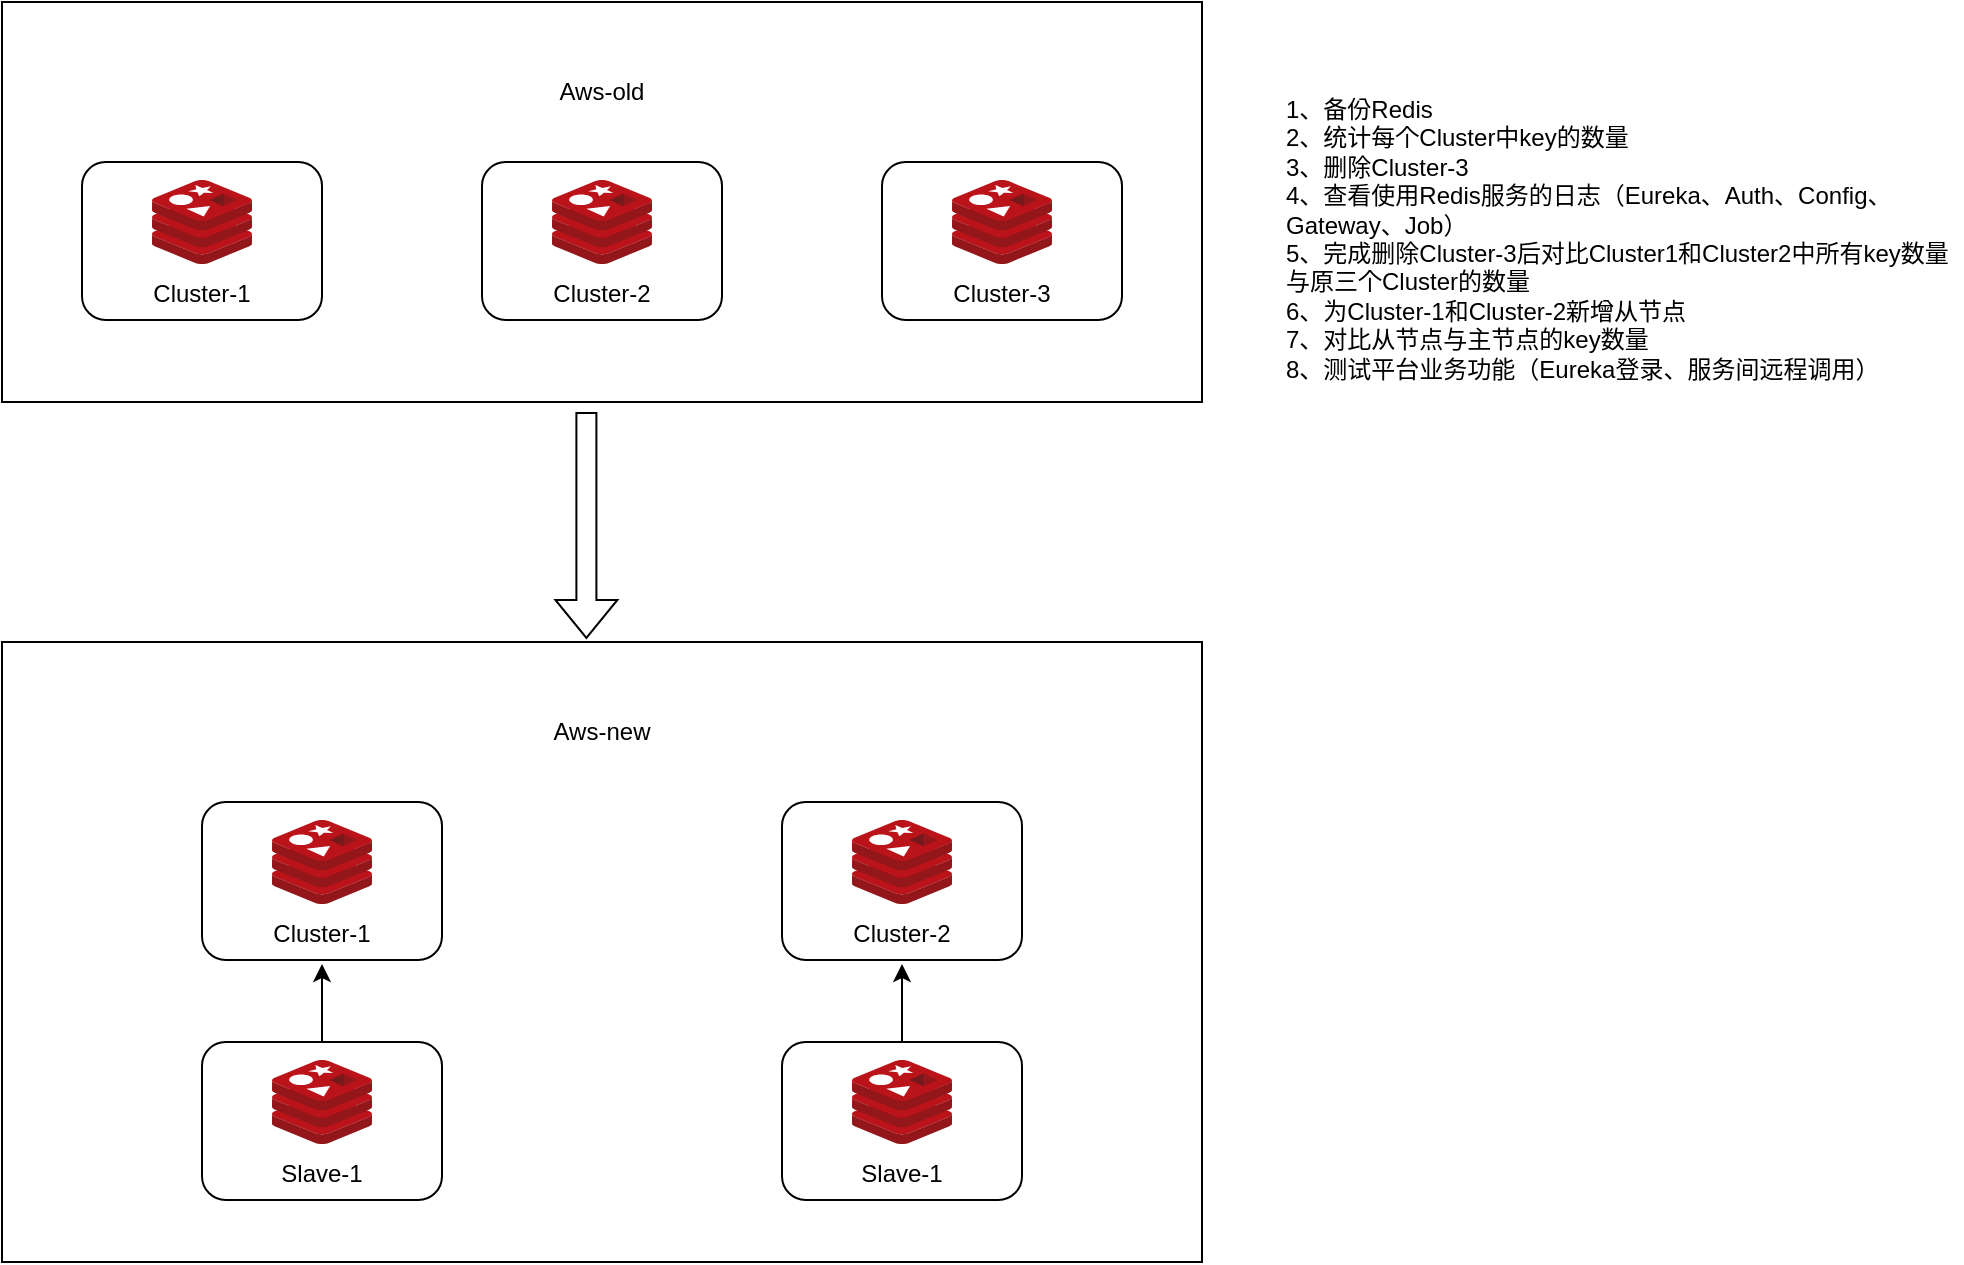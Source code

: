 <mxfile version="24.4.4" type="github">
  <diagram name="第 1 页" id="Zw_Xd7DbwDs_5MI2PyQ_">
    <mxGraphModel dx="1434" dy="772" grid="0" gridSize="10" guides="1" tooltips="1" connect="1" arrows="1" fold="1" page="1" pageScale="1" pageWidth="827" pageHeight="1169" math="0" shadow="0">
      <root>
        <mxCell id="0" />
        <mxCell id="1" parent="0" />
        <mxCell id="ZuOCNiy7mxlITMTqRG9--15" value="" style="group;" vertex="1" connectable="0" parent="1">
          <mxGeometry x="80" y="160" width="600" height="200" as="geometry" />
        </mxCell>
        <mxCell id="ZuOCNiy7mxlITMTqRG9--13" value="" style="rounded=0;whiteSpace=wrap;html=1;" vertex="1" parent="ZuOCNiy7mxlITMTqRG9--15">
          <mxGeometry width="600" height="200" as="geometry" />
        </mxCell>
        <mxCell id="ZuOCNiy7mxlITMTqRG9--4" value="" style="group;" vertex="1" connectable="0" parent="ZuOCNiy7mxlITMTqRG9--15">
          <mxGeometry x="40" y="80" width="120" height="81" as="geometry" />
        </mxCell>
        <mxCell id="ZuOCNiy7mxlITMTqRG9--2" value="" style="rounded=1;whiteSpace=wrap;html=1;" vertex="1" parent="ZuOCNiy7mxlITMTqRG9--4">
          <mxGeometry width="120" height="79" as="geometry" />
        </mxCell>
        <mxCell id="ZuOCNiy7mxlITMTqRG9--1" value="" style="image;aspect=fixed;html=1;points=[];align=center;fontSize=12;image=img/lib/mscae/Cache_Redis_Product.svg;" vertex="1" parent="ZuOCNiy7mxlITMTqRG9--4">
          <mxGeometry x="35" y="9" width="50" height="42" as="geometry" />
        </mxCell>
        <mxCell id="ZuOCNiy7mxlITMTqRG9--3" value="Cluster-1" style="text;html=1;align=center;verticalAlign=middle;whiteSpace=wrap;rounded=0;" vertex="1" parent="ZuOCNiy7mxlITMTqRG9--4">
          <mxGeometry x="30" y="51" width="60" height="30" as="geometry" />
        </mxCell>
        <mxCell id="ZuOCNiy7mxlITMTqRG9--5" value="" style="group;" vertex="1" connectable="0" parent="ZuOCNiy7mxlITMTqRG9--15">
          <mxGeometry x="240" y="80" width="120" height="81" as="geometry" />
        </mxCell>
        <mxCell id="ZuOCNiy7mxlITMTqRG9--6" value="" style="rounded=1;whiteSpace=wrap;html=1;" vertex="1" parent="ZuOCNiy7mxlITMTqRG9--5">
          <mxGeometry width="120" height="79" as="geometry" />
        </mxCell>
        <mxCell id="ZuOCNiy7mxlITMTqRG9--7" value="" style="image;aspect=fixed;html=1;points=[];align=center;fontSize=12;image=img/lib/mscae/Cache_Redis_Product.svg;" vertex="1" parent="ZuOCNiy7mxlITMTqRG9--5">
          <mxGeometry x="35" y="9" width="50" height="42" as="geometry" />
        </mxCell>
        <mxCell id="ZuOCNiy7mxlITMTqRG9--8" value="Cluster-2" style="text;html=1;align=center;verticalAlign=middle;whiteSpace=wrap;rounded=0;" vertex="1" parent="ZuOCNiy7mxlITMTqRG9--5">
          <mxGeometry x="30" y="51" width="60" height="30" as="geometry" />
        </mxCell>
        <mxCell id="ZuOCNiy7mxlITMTqRG9--9" value="" style="group;" vertex="1" connectable="0" parent="ZuOCNiy7mxlITMTqRG9--15">
          <mxGeometry x="440" y="80" width="120" height="81" as="geometry" />
        </mxCell>
        <mxCell id="ZuOCNiy7mxlITMTqRG9--10" value="" style="rounded=1;whiteSpace=wrap;html=1;" vertex="1" parent="ZuOCNiy7mxlITMTqRG9--9">
          <mxGeometry width="120" height="79" as="geometry" />
        </mxCell>
        <mxCell id="ZuOCNiy7mxlITMTqRG9--11" value="" style="image;aspect=fixed;html=1;points=[];align=center;fontSize=12;image=img/lib/mscae/Cache_Redis_Product.svg;" vertex="1" parent="ZuOCNiy7mxlITMTqRG9--9">
          <mxGeometry x="35" y="9" width="50" height="42" as="geometry" />
        </mxCell>
        <mxCell id="ZuOCNiy7mxlITMTqRG9--12" value="Cluster-3" style="text;html=1;align=center;verticalAlign=middle;whiteSpace=wrap;rounded=0;" vertex="1" parent="ZuOCNiy7mxlITMTqRG9--9">
          <mxGeometry x="30" y="51" width="60" height="30" as="geometry" />
        </mxCell>
        <mxCell id="ZuOCNiy7mxlITMTqRG9--14" value="Aws-old" style="text;html=1;align=center;verticalAlign=middle;whiteSpace=wrap;rounded=0;" vertex="1" parent="ZuOCNiy7mxlITMTqRG9--15">
          <mxGeometry x="270" y="30" width="60" height="30" as="geometry" />
        </mxCell>
        <mxCell id="ZuOCNiy7mxlITMTqRG9--31" value="" style="shape=flexArrow;endArrow=classic;html=1;rounded=0;exitX=0.487;exitY=1.025;exitDx=0;exitDy=0;exitPerimeter=0;entryX=0.487;entryY=-0.005;entryDx=0;entryDy=0;entryPerimeter=0;" edge="1" parent="1" source="ZuOCNiy7mxlITMTqRG9--13" target="ZuOCNiy7mxlITMTqRG9--17">
          <mxGeometry width="50" height="50" relative="1" as="geometry">
            <mxPoint x="390" y="460" as="sourcePoint" />
            <mxPoint x="440" y="410" as="targetPoint" />
          </mxGeometry>
        </mxCell>
        <mxCell id="ZuOCNiy7mxlITMTqRG9--17" value="" style="rounded=0;whiteSpace=wrap;html=1;" vertex="1" parent="1">
          <mxGeometry x="80" y="480" width="600" height="310" as="geometry" />
        </mxCell>
        <mxCell id="ZuOCNiy7mxlITMTqRG9--18" value="" style="group;" vertex="1" connectable="0" parent="1">
          <mxGeometry x="180" y="560" width="120" height="81" as="geometry" />
        </mxCell>
        <mxCell id="ZuOCNiy7mxlITMTqRG9--19" value="" style="rounded=1;whiteSpace=wrap;html=1;" vertex="1" parent="ZuOCNiy7mxlITMTqRG9--18">
          <mxGeometry width="120" height="79" as="geometry" />
        </mxCell>
        <mxCell id="ZuOCNiy7mxlITMTqRG9--20" value="" style="image;aspect=fixed;html=1;points=[];align=center;fontSize=12;image=img/lib/mscae/Cache_Redis_Product.svg;" vertex="1" parent="ZuOCNiy7mxlITMTqRG9--18">
          <mxGeometry x="35" y="9" width="50" height="42" as="geometry" />
        </mxCell>
        <mxCell id="ZuOCNiy7mxlITMTqRG9--21" value="Cluster-1" style="text;html=1;align=center;verticalAlign=middle;whiteSpace=wrap;rounded=0;" vertex="1" parent="ZuOCNiy7mxlITMTqRG9--18">
          <mxGeometry x="30" y="51" width="60" height="30" as="geometry" />
        </mxCell>
        <mxCell id="ZuOCNiy7mxlITMTqRG9--22" value="" style="group;" vertex="1" connectable="0" parent="1">
          <mxGeometry x="470" y="560" width="120" height="81" as="geometry" />
        </mxCell>
        <mxCell id="ZuOCNiy7mxlITMTqRG9--23" value="" style="rounded=1;whiteSpace=wrap;html=1;" vertex="1" parent="ZuOCNiy7mxlITMTqRG9--22">
          <mxGeometry width="120" height="79" as="geometry" />
        </mxCell>
        <mxCell id="ZuOCNiy7mxlITMTqRG9--24" value="" style="image;aspect=fixed;html=1;points=[];align=center;fontSize=12;image=img/lib/mscae/Cache_Redis_Product.svg;" vertex="1" parent="ZuOCNiy7mxlITMTqRG9--22">
          <mxGeometry x="35" y="9" width="50" height="42" as="geometry" />
        </mxCell>
        <mxCell id="ZuOCNiy7mxlITMTqRG9--25" value="Cluster-2" style="text;html=1;align=center;verticalAlign=middle;whiteSpace=wrap;rounded=0;" vertex="1" parent="ZuOCNiy7mxlITMTqRG9--22">
          <mxGeometry x="30" y="51" width="60" height="30" as="geometry" />
        </mxCell>
        <mxCell id="ZuOCNiy7mxlITMTqRG9--30" value="Aws-new" style="text;html=1;align=center;verticalAlign=middle;whiteSpace=wrap;rounded=0;" vertex="1" parent="1">
          <mxGeometry x="350" y="510" width="60" height="30" as="geometry" />
        </mxCell>
        <mxCell id="ZuOCNiy7mxlITMTqRG9--32" value="" style="group;" vertex="1" connectable="0" parent="1">
          <mxGeometry x="180" y="680" width="120" height="81" as="geometry" />
        </mxCell>
        <mxCell id="ZuOCNiy7mxlITMTqRG9--33" value="" style="rounded=1;whiteSpace=wrap;html=1;" vertex="1" parent="ZuOCNiy7mxlITMTqRG9--32">
          <mxGeometry width="120" height="79" as="geometry" />
        </mxCell>
        <mxCell id="ZuOCNiy7mxlITMTqRG9--34" value="" style="image;aspect=fixed;html=1;points=[];align=center;fontSize=12;image=img/lib/mscae/Cache_Redis_Product.svg;" vertex="1" parent="ZuOCNiy7mxlITMTqRG9--32">
          <mxGeometry x="35" y="9" width="50" height="42" as="geometry" />
        </mxCell>
        <mxCell id="ZuOCNiy7mxlITMTqRG9--35" value="Slave-1" style="text;html=1;align=center;verticalAlign=middle;whiteSpace=wrap;rounded=0;" vertex="1" parent="ZuOCNiy7mxlITMTqRG9--32">
          <mxGeometry x="30" y="51" width="60" height="30" as="geometry" />
        </mxCell>
        <mxCell id="ZuOCNiy7mxlITMTqRG9--36" value="" style="group;" vertex="1" connectable="0" parent="1">
          <mxGeometry x="470" y="680" width="120" height="81" as="geometry" />
        </mxCell>
        <mxCell id="ZuOCNiy7mxlITMTqRG9--37" value="" style="rounded=1;whiteSpace=wrap;html=1;" vertex="1" parent="ZuOCNiy7mxlITMTqRG9--36">
          <mxGeometry width="120" height="79" as="geometry" />
        </mxCell>
        <mxCell id="ZuOCNiy7mxlITMTqRG9--38" value="" style="image;aspect=fixed;html=1;points=[];align=center;fontSize=12;image=img/lib/mscae/Cache_Redis_Product.svg;" vertex="1" parent="ZuOCNiy7mxlITMTqRG9--36">
          <mxGeometry x="35" y="9" width="50" height="42" as="geometry" />
        </mxCell>
        <mxCell id="ZuOCNiy7mxlITMTqRG9--39" value="Slave-1" style="text;html=1;align=center;verticalAlign=middle;whiteSpace=wrap;rounded=0;" vertex="1" parent="ZuOCNiy7mxlITMTqRG9--36">
          <mxGeometry x="30" y="51" width="60" height="30" as="geometry" />
        </mxCell>
        <mxCell id="ZuOCNiy7mxlITMTqRG9--40" style="edgeStyle=orthogonalEdgeStyle;rounded=0;orthogonalLoop=1;jettySize=auto;html=1;entryX=0.5;entryY=1;entryDx=0;entryDy=0;" edge="1" parent="1" source="ZuOCNiy7mxlITMTqRG9--37" target="ZuOCNiy7mxlITMTqRG9--25">
          <mxGeometry relative="1" as="geometry" />
        </mxCell>
        <mxCell id="ZuOCNiy7mxlITMTqRG9--41" value="" style="edgeStyle=orthogonalEdgeStyle;rounded=0;orthogonalLoop=1;jettySize=auto;html=1;" edge="1" parent="1" source="ZuOCNiy7mxlITMTqRG9--33" target="ZuOCNiy7mxlITMTqRG9--21">
          <mxGeometry relative="1" as="geometry" />
        </mxCell>
        <mxCell id="ZuOCNiy7mxlITMTqRG9--42" value="1、备份Redis&lt;div&gt;2、统计每个Cluster中key的数量&lt;/div&gt;&lt;div&gt;3、删除Cluster-3&lt;/div&gt;&lt;div&gt;4、查看使用Redis服务的日志（Eureka、Auth、Config、Gateway、Job）&lt;/div&gt;&lt;div&gt;5、完成删除Cluster-3后对比Cluster1和Cluster2中所有key数量与原三个Cluster的数量&lt;/div&gt;&lt;div&gt;6、为Cluster-1和Cluster-2新增从节点&lt;/div&gt;&lt;div&gt;7、对比从节点与主节点的key数量&lt;/div&gt;&lt;div&gt;8、测试平台业务功能（Eureka登录、服务间远程调用）&lt;/div&gt;" style="text;html=1;align=left;verticalAlign=top;whiteSpace=wrap;rounded=0;" vertex="1" parent="1">
          <mxGeometry x="720" y="200" width="340" height="155" as="geometry" />
        </mxCell>
      </root>
    </mxGraphModel>
  </diagram>
</mxfile>
